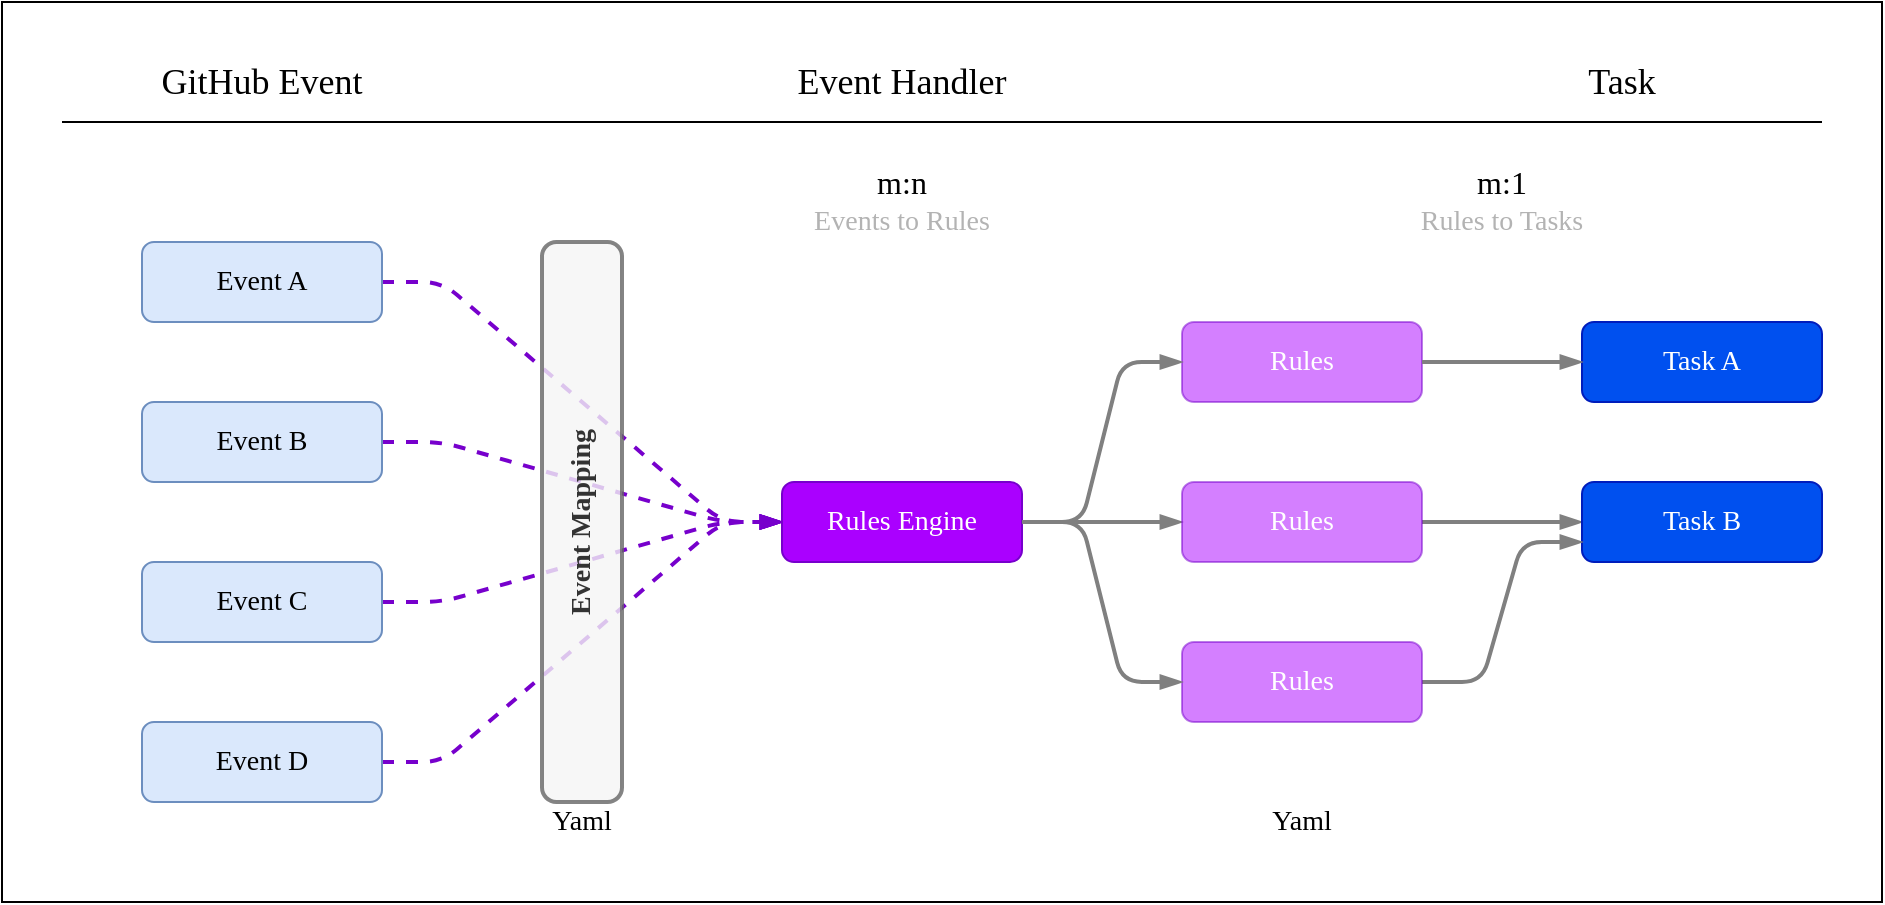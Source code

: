 <mxfile>
    <diagram id="tPkex4Xwo_ldkRDcLCxH" name="Page-1">
        <mxGraphModel dx="1729" dy="854" grid="1" gridSize="10" guides="1" tooltips="1" connect="1" arrows="1" fold="1" page="1" pageScale="1" pageWidth="1169" pageHeight="827" math="0" shadow="0">
            <root>
                <mxCell id="0"/>
                <mxCell id="1" parent="0"/>
                <mxCell id="12" value="" style="rounded=0;whiteSpace=wrap;html=1;" vertex="1" parent="1">
                    <mxGeometry x="10" y="10" width="940" height="450" as="geometry"/>
                </mxCell>
                <mxCell id="byKUF5kAsZpEWGFSxz35-34" style="rounded=1;orthogonalLoop=1;jettySize=auto;html=1;entryX=0;entryY=0.5;entryDx=0;entryDy=0;dashed=1;endArrow=blockThin;endFill=1;strokeWidth=2;fontFamily=varela round;fontSize=14;fontColor=#000000;exitX=1;exitY=0.5;exitDx=0;exitDy=0;fillColor=#aa00ff;strokeColor=#7700CC;edgeStyle=entityRelationEdgeStyle;" parent="1" source="byKUF5kAsZpEWGFSxz35-1" target="byKUF5kAsZpEWGFSxz35-6" edge="1">
                    <mxGeometry relative="1" as="geometry"/>
                </mxCell>
                <mxCell id="byKUF5kAsZpEWGFSxz35-1" value="Event A" style="rounded=1;whiteSpace=wrap;html=1;fillColor=#dae8fc;strokeColor=#6c8ebf;fontFamily=varela round;fontSize=14;" parent="1" vertex="1">
                    <mxGeometry x="80" y="130" width="120" height="40" as="geometry"/>
                </mxCell>
                <mxCell id="byKUF5kAsZpEWGFSxz35-33" style="rounded=1;orthogonalLoop=1;jettySize=auto;html=1;entryX=0;entryY=0.5;entryDx=0;entryDy=0;dashed=1;endArrow=blockThin;endFill=1;strokeWidth=2;fontFamily=varela round;fontSize=14;fontColor=#000000;exitX=1;exitY=0.5;exitDx=0;exitDy=0;fillColor=#aa00ff;strokeColor=#7700CC;edgeStyle=entityRelationEdgeStyle;" parent="1" source="byKUF5kAsZpEWGFSxz35-2" target="byKUF5kAsZpEWGFSxz35-6" edge="1">
                    <mxGeometry relative="1" as="geometry"/>
                </mxCell>
                <mxCell id="byKUF5kAsZpEWGFSxz35-2" value="Event B" style="rounded=1;whiteSpace=wrap;html=1;fillColor=#dae8fc;strokeColor=#6c8ebf;fontFamily=varela round;fontSize=14;" parent="1" vertex="1">
                    <mxGeometry x="80" y="210" width="120" height="40" as="geometry"/>
                </mxCell>
                <mxCell id="byKUF5kAsZpEWGFSxz35-32" style="rounded=1;orthogonalLoop=1;jettySize=auto;html=1;endArrow=blockThin;endFill=1;strokeWidth=2;fontFamily=varela round;fontSize=14;fontColor=#000000;dashed=1;exitX=1;exitY=0.5;exitDx=0;exitDy=0;entryX=0;entryY=0.5;entryDx=0;entryDy=0;fillColor=#aa00ff;strokeColor=#7700CC;edgeStyle=entityRelationEdgeStyle;" parent="1" source="byKUF5kAsZpEWGFSxz35-3" target="byKUF5kAsZpEWGFSxz35-6" edge="1">
                    <mxGeometry relative="1" as="geometry"/>
                </mxCell>
                <mxCell id="byKUF5kAsZpEWGFSxz35-3" value="Event C" style="rounded=1;whiteSpace=wrap;html=1;fillColor=#dae8fc;strokeColor=#6c8ebf;fontFamily=varela round;fontSize=14;" parent="1" vertex="1">
                    <mxGeometry x="80" y="290" width="120" height="40" as="geometry"/>
                </mxCell>
                <mxCell id="byKUF5kAsZpEWGFSxz35-13" style="rounded=1;orthogonalLoop=1;jettySize=auto;html=1;entryX=0;entryY=0.5;entryDx=0;entryDy=0;endArrow=blockThin;endFill=1;dashed=1;strokeWidth=2;fontFamily=varela round;fontSize=14;fillColor=#aa00ff;strokeColor=#7700CC;edgeStyle=entityRelationEdgeStyle;" parent="1" source="byKUF5kAsZpEWGFSxz35-4" target="byKUF5kAsZpEWGFSxz35-6" edge="1">
                    <mxGeometry relative="1" as="geometry"/>
                </mxCell>
                <mxCell id="byKUF5kAsZpEWGFSxz35-4" value="Event D" style="rounded=1;whiteSpace=wrap;html=1;fillColor=#dae8fc;strokeColor=#6c8ebf;fontFamily=varela round;fontSize=14;" parent="1" vertex="1">
                    <mxGeometry x="80" y="370" width="120" height="40" as="geometry"/>
                </mxCell>
                <mxCell id="byKUF5kAsZpEWGFSxz35-5" value="Event Mapping" style="rounded=1;whiteSpace=wrap;html=1;rotation=-90;arcSize=18;fillColor=#f5f5f5;strokeColor=#666666;fontColor=#333333;opacity=80;fontSize=14;fontStyle=1;fontFamily=varela round;strokeWidth=2;" parent="1" vertex="1">
                    <mxGeometry x="160" y="250" width="280" height="40" as="geometry"/>
                </mxCell>
                <mxCell id="byKUF5kAsZpEWGFSxz35-22" style="rounded=1;orthogonalLoop=1;jettySize=auto;html=1;entryX=0;entryY=0.5;entryDx=0;entryDy=0;endArrow=blockThin;endFill=1;edgeStyle=entityRelationEdgeStyle;strokeWidth=2;fontFamily=varela round;fontSize=14;strokeColor=#808080;exitX=1;exitY=0.5;exitDx=0;exitDy=0;" parent="1" source="byKUF5kAsZpEWGFSxz35-28" target="byKUF5kAsZpEWGFSxz35-16" edge="1">
                    <mxGeometry relative="1" as="geometry">
                        <mxPoint x="720" y="280" as="sourcePoint"/>
                    </mxGeometry>
                </mxCell>
                <mxCell id="byKUF5kAsZpEWGFSxz35-29" style="edgeStyle=entityRelationEdgeStyle;rounded=1;orthogonalLoop=1;jettySize=auto;html=1;exitX=1;exitY=0.5;exitDx=0;exitDy=0;endArrow=blockThin;endFill=1;strokeWidth=2;fontFamily=varela round;fontSize=14;entryX=0;entryY=0.5;entryDx=0;entryDy=0;strokeColor=#808080;" parent="1" source="byKUF5kAsZpEWGFSxz35-6" target="byKUF5kAsZpEWGFSxz35-28" edge="1">
                    <mxGeometry relative="1" as="geometry"/>
                </mxCell>
                <mxCell id="byKUF5kAsZpEWGFSxz35-6" value="Rules Engine" style="rounded=1;whiteSpace=wrap;html=1;fillColor=#aa00ff;strokeColor=#7700CC;fontColor=#ffffff;fontFamily=varela round;fontSize=14;" parent="1" vertex="1">
                    <mxGeometry x="400" y="250" width="120" height="40" as="geometry"/>
                </mxCell>
                <mxCell id="byKUF5kAsZpEWGFSxz35-14" value="Yaml" style="text;html=1;strokeColor=none;fillColor=none;align=center;verticalAlign=middle;whiteSpace=wrap;rounded=0;fontFamily=varela round;fontSize=14;" parent="1" vertex="1">
                    <mxGeometry x="280" y="410" width="40" height="20" as="geometry"/>
                </mxCell>
                <mxCell id="byKUF5kAsZpEWGFSxz35-15" value="Task A" style="rounded=1;whiteSpace=wrap;html=1;fillColor=#0050ef;strokeColor=#001DBC;fontFamily=varela round;fontSize=14;fontColor=#ffffff;" parent="1" vertex="1">
                    <mxGeometry x="800" y="170" width="120" height="40" as="geometry"/>
                </mxCell>
                <mxCell id="byKUF5kAsZpEWGFSxz35-16" value="Task B" style="rounded=1;whiteSpace=wrap;html=1;fillColor=#0050ef;strokeColor=#001DBC;fontFamily=varela round;fontSize=14;fontColor=#ffffff;" parent="1" vertex="1">
                    <mxGeometry x="800" y="250" width="120" height="40" as="geometry"/>
                </mxCell>
                <mxCell id="byKUF5kAsZpEWGFSxz35-24" value="GitHub Event" style="text;html=1;strokeColor=none;fillColor=none;align=center;verticalAlign=middle;whiteSpace=wrap;rounded=0;opacity=50;fontFamily=varela round;fontSize=18;" parent="1" vertex="1">
                    <mxGeometry x="80" y="40" width="120" height="20" as="geometry"/>
                </mxCell>
                <mxCell id="byKUF5kAsZpEWGFSxz35-26" value="Event Handler" style="text;html=1;strokeColor=none;fillColor=none;align=center;verticalAlign=middle;whiteSpace=wrap;rounded=0;opacity=50;fontFamily=varela round;fontSize=18;" parent="1" vertex="1">
                    <mxGeometry x="375" y="40" width="170" height="20" as="geometry"/>
                </mxCell>
                <mxCell id="byKUF5kAsZpEWGFSxz35-27" value="Task" style="text;html=1;strokeColor=none;fillColor=none;align=center;verticalAlign=middle;whiteSpace=wrap;rounded=0;opacity=50;fontFamily=varela round;fontSize=18;" parent="1" vertex="1">
                    <mxGeometry x="760" y="40" width="120" height="20" as="geometry"/>
                </mxCell>
                <mxCell id="byKUF5kAsZpEWGFSxz35-30" style="edgeStyle=entityRelationEdgeStyle;rounded=1;orthogonalLoop=1;jettySize=auto;html=1;endArrow=blockThin;endFill=1;strokeWidth=2;fontFamily=varela round;fontSize=14;fontColor=#000000;entryX=0;entryY=0.75;entryDx=0;entryDy=0;strokeColor=#808080;exitX=1;exitY=0.5;exitDx=0;exitDy=0;" parent="1" source="byKUF5kAsZpEWGFSxz35-37" target="byKUF5kAsZpEWGFSxz35-16" edge="1">
                    <mxGeometry relative="1" as="geometry">
                        <mxPoint x="800" y="350" as="targetPoint"/>
                    </mxGeometry>
                </mxCell>
                <mxCell id="byKUF5kAsZpEWGFSxz35-28" value="Rules" style="rounded=1;whiteSpace=wrap;html=1;fillColor=#aa00ff;strokeColor=#7700CC;fontColor=#FFFFFF;fontFamily=varela round;fontSize=14;opacity=50;" parent="1" vertex="1">
                    <mxGeometry x="600" y="250" width="120" height="40" as="geometry"/>
                </mxCell>
                <mxCell id="byKUF5kAsZpEWGFSxz35-36" value="Rules" style="rounded=1;whiteSpace=wrap;html=1;fillColor=#aa00ff;strokeColor=#7700CC;fontColor=#FFFFFF;fontFamily=varela round;fontSize=14;opacity=50;" parent="1" vertex="1">
                    <mxGeometry x="600" y="170" width="120" height="40" as="geometry"/>
                </mxCell>
                <mxCell id="5" style="edgeStyle=entityRelationEdgeStyle;html=1;strokeColor=#808080;endArrow=blockThin;endFill=1;strokeWidth=2;exitX=1;exitY=0.5;exitDx=0;exitDy=0;entryX=0;entryY=0.5;entryDx=0;entryDy=0;" parent="1" source="byKUF5kAsZpEWGFSxz35-36" target="byKUF5kAsZpEWGFSxz35-15" edge="1">
                    <mxGeometry relative="1" as="geometry">
                        <mxPoint x="800" y="190" as="targetPoint"/>
                    </mxGeometry>
                </mxCell>
                <mxCell id="byKUF5kAsZpEWGFSxz35-37" value="Rules" style="rounded=1;whiteSpace=wrap;html=1;fillColor=#aa00ff;strokeColor=#7700CC;fontColor=#FFFFFF;fontFamily=varela round;fontSize=14;opacity=50;" parent="1" vertex="1">
                    <mxGeometry x="600" y="330" width="120" height="40" as="geometry"/>
                </mxCell>
                <mxCell id="2" value="m:1" style="text;html=1;strokeColor=none;fillColor=none;align=center;verticalAlign=middle;whiteSpace=wrap;rounded=0;opacity=50;fontFamily=varela round;fontSize=16;" parent="1" vertex="1">
                    <mxGeometry x="700" y="90" width="120" height="20" as="geometry"/>
                </mxCell>
                <mxCell id="4" value="" style="endArrow=none;html=1;rounded=1;fontSize=18;" parent="1" edge="1">
                    <mxGeometry width="50" height="50" relative="1" as="geometry">
                        <mxPoint x="40" y="70" as="sourcePoint"/>
                        <mxPoint x="920" y="70" as="targetPoint"/>
                    </mxGeometry>
                </mxCell>
                <mxCell id="6" value="m:n" style="text;html=1;strokeColor=none;fillColor=none;align=center;verticalAlign=middle;whiteSpace=wrap;rounded=0;opacity=50;fontFamily=varela round;fontSize=16;" parent="1" vertex="1">
                    <mxGeometry x="400" y="90" width="120" height="20" as="geometry"/>
                </mxCell>
                <mxCell id="7" value="&lt;font color=&quot;#b3b3b3&quot;&gt;Events to Rules&lt;/font&gt;" style="text;html=1;strokeColor=none;fillColor=none;align=center;verticalAlign=middle;whiteSpace=wrap;rounded=0;opacity=50;fontFamily=varela round;fontSize=14;fontColor=#808080;" parent="1" vertex="1">
                    <mxGeometry x="400" y="110" width="120" height="20" as="geometry"/>
                </mxCell>
                <mxCell id="8" value="&lt;font color=&quot;#b3b3b3&quot;&gt;Rules to Tasks&lt;/font&gt;" style="text;html=1;strokeColor=none;fillColor=none;align=center;verticalAlign=middle;whiteSpace=wrap;rounded=0;opacity=50;fontFamily=varela round;fontSize=14;fontColor=#808080;" parent="1" vertex="1">
                    <mxGeometry x="700" y="110" width="120" height="20" as="geometry"/>
                </mxCell>
                <mxCell id="9" style="edgeStyle=entityRelationEdgeStyle;rounded=1;orthogonalLoop=1;jettySize=auto;html=1;exitX=1;exitY=0.5;exitDx=0;exitDy=0;endArrow=blockThin;endFill=1;strokeWidth=2;fontFamily=varela round;fontSize=14;entryX=0;entryY=0.5;entryDx=0;entryDy=0;strokeColor=#808080;" parent="1" source="byKUF5kAsZpEWGFSxz35-6" target="byKUF5kAsZpEWGFSxz35-37" edge="1">
                    <mxGeometry relative="1" as="geometry">
                        <mxPoint x="530" y="280" as="sourcePoint"/>
                        <mxPoint x="610" y="280" as="targetPoint"/>
                    </mxGeometry>
                </mxCell>
                <mxCell id="10" style="edgeStyle=entityRelationEdgeStyle;rounded=1;orthogonalLoop=1;jettySize=auto;html=1;exitX=1;exitY=0.5;exitDx=0;exitDy=0;endArrow=blockThin;endFill=1;strokeWidth=2;fontFamily=varela round;fontSize=14;entryX=0;entryY=0.5;entryDx=0;entryDy=0;strokeColor=#808080;" parent="1" source="byKUF5kAsZpEWGFSxz35-6" target="byKUF5kAsZpEWGFSxz35-36" edge="1">
                    <mxGeometry relative="1" as="geometry">
                        <mxPoint x="530" y="280" as="sourcePoint"/>
                        <mxPoint x="610" y="360" as="targetPoint"/>
                    </mxGeometry>
                </mxCell>
                <mxCell id="11" value="Yaml" style="text;html=1;strokeColor=none;fillColor=none;align=center;verticalAlign=middle;whiteSpace=wrap;rounded=0;fontFamily=varela round;fontSize=14;" parent="1" vertex="1">
                    <mxGeometry x="640" y="410" width="40" height="20" as="geometry"/>
                </mxCell>
            </root>
        </mxGraphModel>
    </diagram>
</mxfile>